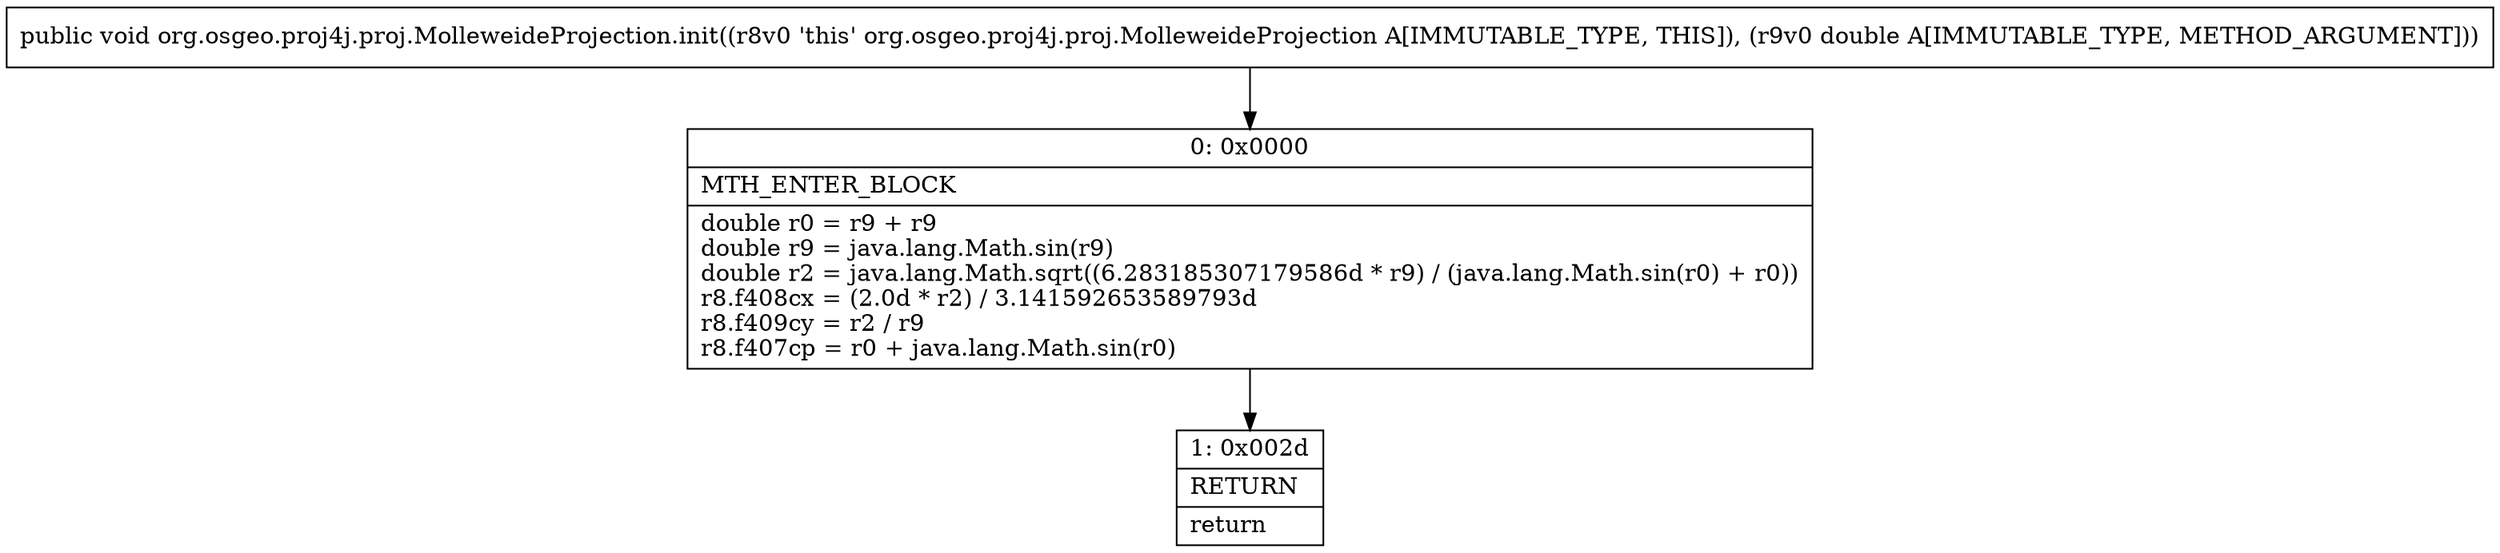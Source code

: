 digraph "CFG fororg.osgeo.proj4j.proj.MolleweideProjection.init(D)V" {
Node_0 [shape=record,label="{0\:\ 0x0000|MTH_ENTER_BLOCK\l|double r0 = r9 + r9\ldouble r9 = java.lang.Math.sin(r9)\ldouble r2 = java.lang.Math.sqrt((6.283185307179586d * r9) \/ (java.lang.Math.sin(r0) + r0))\lr8.f408cx = (2.0d * r2) \/ 3.141592653589793d\lr8.f409cy = r2 \/ r9\lr8.f407cp = r0 + java.lang.Math.sin(r0)\l}"];
Node_1 [shape=record,label="{1\:\ 0x002d|RETURN\l|return\l}"];
MethodNode[shape=record,label="{public void org.osgeo.proj4j.proj.MolleweideProjection.init((r8v0 'this' org.osgeo.proj4j.proj.MolleweideProjection A[IMMUTABLE_TYPE, THIS]), (r9v0 double A[IMMUTABLE_TYPE, METHOD_ARGUMENT])) }"];
MethodNode -> Node_0;
Node_0 -> Node_1;
}


